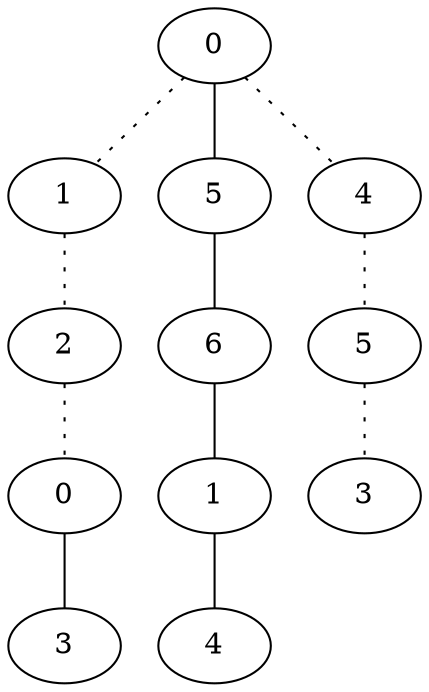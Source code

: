 graph {
a0[label=0];
a1[label=1];
a2[label=2];
a3[label=0];
a4[label=3];
a5[label=5];
a6[label=6];
a7[label=1];
a8[label=4];
a9[label=4];
a10[label=5];
a11[label=3];
a0 -- a1 [style=dotted];
a0 -- a5;
a0 -- a9 [style=dotted];
a1 -- a2 [style=dotted];
a2 -- a3 [style=dotted];
a3 -- a4;
a5 -- a6;
a6 -- a7;
a7 -- a8;
a9 -- a10 [style=dotted];
a10 -- a11 [style=dotted];
}
